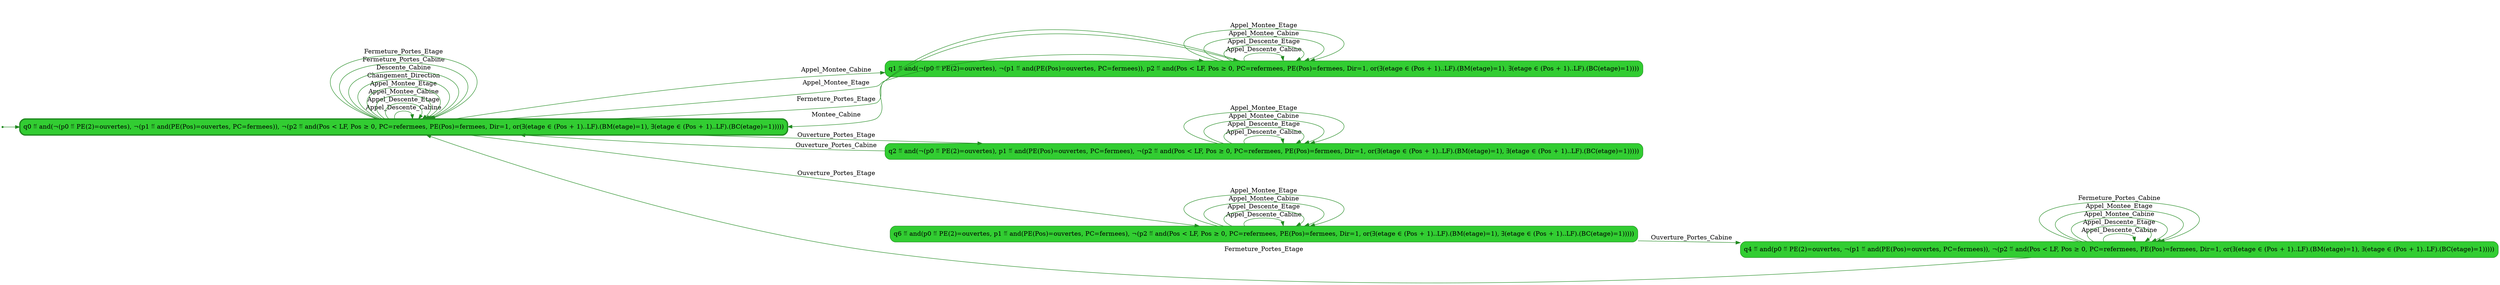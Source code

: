 digraph g {

	rankdir="LR"

	__invisible__[shape="point", color="forestgreen"]
	q0[label="q0 ≝ and(¬(p0 ≝ PE(2)=ouvertes), ¬(p1 ≝ and(PE(Pos)=ouvertes, PC=fermees)), ¬(p2 ≝ and(Pos < LF, Pos ≥ 0, PC=refermees, PE(Pos)=fermees, Dir=1, or(∃(etage ∈ (Pos + 1)..LF).(BM(etage)=1), ∃(etage ∈ (Pos + 1)..LF).(BC(etage)=1)))))", shape="box", style="rounded, filled", color="forestgreen", fillcolor="limegreen", penwidth=3] // Initial
	q1[label="q1 ≝ and(¬(p0 ≝ PE(2)=ouvertes), ¬(p1 ≝ and(PE(Pos)=ouvertes, PC=fermees)), p2 ≝ and(Pos < LF, Pos ≥ 0, PC=refermees, PE(Pos)=fermees, Dir=1, or(∃(etage ∈ (Pos + 1)..LF).(BM(etage)=1), ∃(etage ∈ (Pos + 1)..LF).(BC(etage)=1))))", shape="box", style="rounded, filled", color="forestgreen", fillcolor="limegreen"]
	q2[label="q2 ≝ and(¬(p0 ≝ PE(2)=ouvertes), p1 ≝ and(PE(Pos)=ouvertes, PC=fermees), ¬(p2 ≝ and(Pos < LF, Pos ≥ 0, PC=refermees, PE(Pos)=fermees, Dir=1, or(∃(etage ∈ (Pos + 1)..LF).(BM(etage)=1), ∃(etage ∈ (Pos + 1)..LF).(BC(etage)=1)))))", shape="box", style="rounded, filled", color="forestgreen", fillcolor="limegreen"]
	q6[label="q6 ≝ and(p0 ≝ PE(2)=ouvertes, p1 ≝ and(PE(Pos)=ouvertes, PC=fermees), ¬(p2 ≝ and(Pos < LF, Pos ≥ 0, PC=refermees, PE(Pos)=fermees, Dir=1, or(∃(etage ∈ (Pos + 1)..LF).(BM(etage)=1), ∃(etage ∈ (Pos + 1)..LF).(BC(etage)=1)))))", shape="box", style="rounded, filled", color="forestgreen", fillcolor="limegreen"]
	q4[label="q4 ≝ and(p0 ≝ PE(2)=ouvertes, ¬(p1 ≝ and(PE(Pos)=ouvertes, PC=fermees)), ¬(p2 ≝ and(Pos < LF, Pos ≥ 0, PC=refermees, PE(Pos)=fermees, Dir=1, or(∃(etage ∈ (Pos + 1)..LF).(BM(etage)=1), ∃(etage ∈ (Pos + 1)..LF).(BC(etage)=1)))))", shape="box", style="rounded, filled", color="forestgreen", fillcolor="limegreen"]

	__invisible__ -> q0[color="forestgreen"]
	q0 -> q0[label="Appel_Descente_Cabine", color="forestgreen"]
	q0 -> q0[label="Appel_Descente_Etage", color="forestgreen"]
	q0 -> q0[label="Appel_Montee_Cabine", color="forestgreen"]
	q0 -> q0[label="Appel_Montee_Etage", color="forestgreen"]
	q0 -> q0[label="Changement_Direction", color="forestgreen"]
	q0 -> q0[label="Descente_Cabine", color="forestgreen"]
	q0 -> q0[label="Fermeture_Portes_Cabine", color="forestgreen"]
	q0 -> q0[label="Fermeture_Portes_Etage", color="forestgreen"]
	q0 -> q1[label="Appel_Montee_Cabine", color="forestgreen"]
	q1 -> q1[label="Appel_Descente_Cabine", color="forestgreen"]
	q1 -> q1[label="Appel_Descente_Etage", color="forestgreen"]
	q1 -> q1[label="Appel_Montee_Cabine", color="forestgreen"]
	q1 -> q1[label="Appel_Montee_Etage", color="forestgreen"]
	q1 -> q0[label="Montee_Cabine", color="forestgreen"]
	q0 -> q1[label="Appel_Montee_Etage", color="forestgreen"]
	q0 -> q1[label="Fermeture_Portes_Etage", color="forestgreen"]
	q0 -> q2[label="Ouverture_Portes_Etage", color="forestgreen"]
	q2 -> q2[label="Appel_Descente_Cabine", color="forestgreen"]
	q2 -> q2[label="Appel_Descente_Etage", color="forestgreen"]
	q2 -> q2[label="Appel_Montee_Cabine", color="forestgreen"]
	q2 -> q2[label="Appel_Montee_Etage", color="forestgreen"]
	q2 -> q0[label="Ouverture_Portes_Cabine", color="forestgreen"]
	q0 -> q6[label="Ouverture_Portes_Etage", color="forestgreen"]
	q6 -> q6[label="Appel_Descente_Cabine", color="forestgreen"]
	q6 -> q6[label="Appel_Descente_Etage", color="forestgreen"]
	q6 -> q6[label="Appel_Montee_Cabine", color="forestgreen"]
	q6 -> q6[label="Appel_Montee_Etage", color="forestgreen"]
	q6 -> q4[label="Ouverture_Portes_Cabine", color="forestgreen"]
	q4 -> q4[label="Appel_Descente_Cabine", color="forestgreen"]
	q4 -> q4[label="Appel_Descente_Etage", color="forestgreen"]
	q4 -> q4[label="Appel_Montee_Cabine", color="forestgreen"]
	q4 -> q4[label="Appel_Montee_Etage", color="forestgreen"]
	q4 -> q4[label="Fermeture_Portes_Cabine", color="forestgreen"]
	q4 -> q0[label="Fermeture_Portes_Etage", color="forestgreen"]

}
